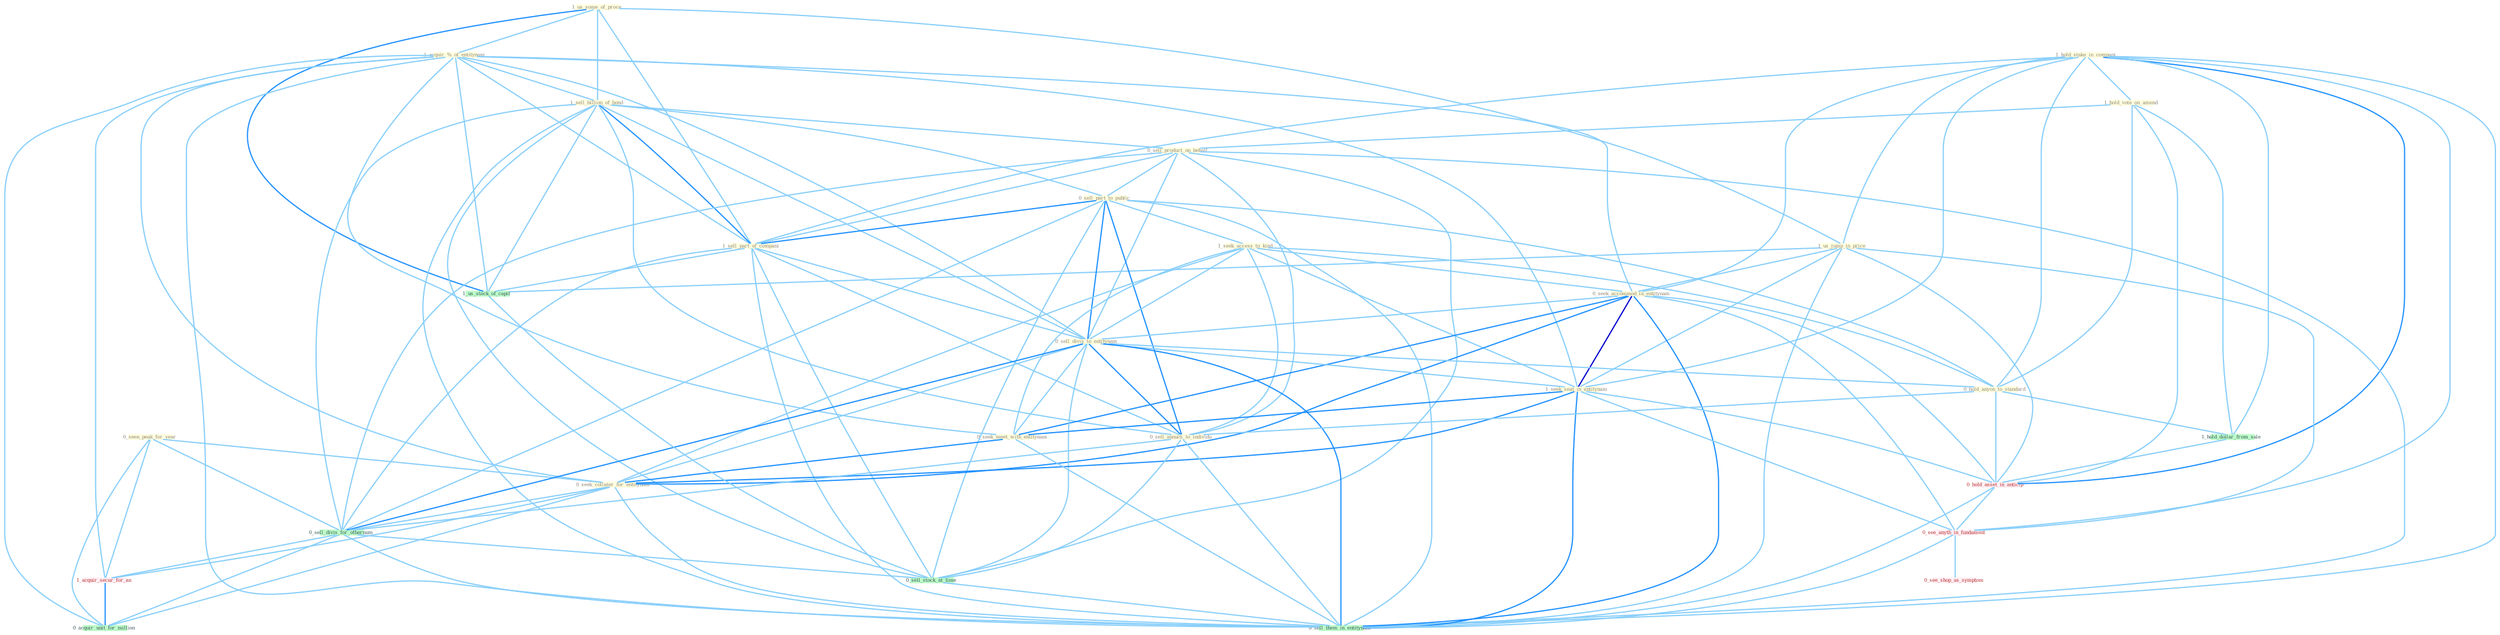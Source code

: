 Graph G{ 
    node
    [shape=polygon,style=filled,width=.5,height=.06,color="#BDFCC9",fixedsize=true,fontsize=4,
    fontcolor="#2f4f4f"];
    {node
    [color="#ffffe0", fontcolor="#8b7d6b"] "1_us_some_of_proce " "1_acquir_%_of_entitynam " "1_hold_stake_in_compani " "1_hold_vote_on_amend " "1_sell_billion_of_bond " "0_sell_product_on_behalf " "1_us_jump_in_price " "0_seen_peak_for_year " "0_sell_part_to_public " "1_sell_part_of_compani " "1_seek_access_to_kind " "0_seek_accommod_in_entitynam " "0_sell_divis_to_entitynam " "1_seek_seat_in_entitynam " "0_seek_meet_with_entitynam " "0_hold_anyon_to_standard " "0_sell_annuiti_to_individu " "0_seek_collater_for_entitynam "}
{node [color="#fff0f5", fontcolor="#b22222"] "1_acquir_secur_for_an " "0_hold_asset_in_anticip " "0_see_anyth_in_fundament " "0_see_shop_as_symptom "}
edge [color="#B0E2FF"];

	"1_us_some_of_proce " -- "1_acquir_%_of_entitynam " [w="1", color="#87cefa" ];
	"1_us_some_of_proce " -- "1_sell_billion_of_bond " [w="1", color="#87cefa" ];
	"1_us_some_of_proce " -- "1_us_jump_in_price " [w="1", color="#87cefa" ];
	"1_us_some_of_proce " -- "1_sell_part_of_compani " [w="1", color="#87cefa" ];
	"1_us_some_of_proce " -- "1_us_stock_of_capit " [w="2", color="#1e90ff" , len=0.8];
	"1_acquir_%_of_entitynam " -- "1_sell_billion_of_bond " [w="1", color="#87cefa" ];
	"1_acquir_%_of_entitynam " -- "1_sell_part_of_compani " [w="1", color="#87cefa" ];
	"1_acquir_%_of_entitynam " -- "0_seek_accommod_in_entitynam " [w="1", color="#87cefa" ];
	"1_acquir_%_of_entitynam " -- "0_sell_divis_to_entitynam " [w="1", color="#87cefa" ];
	"1_acquir_%_of_entitynam " -- "1_seek_seat_in_entitynam " [w="1", color="#87cefa" ];
	"1_acquir_%_of_entitynam " -- "0_seek_meet_with_entitynam " [w="1", color="#87cefa" ];
	"1_acquir_%_of_entitynam " -- "0_seek_collater_for_entitynam " [w="1", color="#87cefa" ];
	"1_acquir_%_of_entitynam " -- "1_acquir_secur_for_an " [w="1", color="#87cefa" ];
	"1_acquir_%_of_entitynam " -- "1_us_stock_of_capit " [w="1", color="#87cefa" ];
	"1_acquir_%_of_entitynam " -- "0_acquir_unit_for_million " [w="1", color="#87cefa" ];
	"1_acquir_%_of_entitynam " -- "0_sell_them_in_entitynam " [w="1", color="#87cefa" ];
	"1_hold_stake_in_compani " -- "1_hold_vote_on_amend " [w="1", color="#87cefa" ];
	"1_hold_stake_in_compani " -- "1_us_jump_in_price " [w="1", color="#87cefa" ];
	"1_hold_stake_in_compani " -- "1_sell_part_of_compani " [w="1", color="#87cefa" ];
	"1_hold_stake_in_compani " -- "0_seek_accommod_in_entitynam " [w="1", color="#87cefa" ];
	"1_hold_stake_in_compani " -- "1_seek_seat_in_entitynam " [w="1", color="#87cefa" ];
	"1_hold_stake_in_compani " -- "0_hold_anyon_to_standard " [w="1", color="#87cefa" ];
	"1_hold_stake_in_compani " -- "1_hold_dollar_from_sale " [w="1", color="#87cefa" ];
	"1_hold_stake_in_compani " -- "0_hold_asset_in_anticip " [w="2", color="#1e90ff" , len=0.8];
	"1_hold_stake_in_compani " -- "0_see_anyth_in_fundament " [w="1", color="#87cefa" ];
	"1_hold_stake_in_compani " -- "0_sell_them_in_entitynam " [w="1", color="#87cefa" ];
	"1_hold_vote_on_amend " -- "0_sell_product_on_behalf " [w="1", color="#87cefa" ];
	"1_hold_vote_on_amend " -- "0_hold_anyon_to_standard " [w="1", color="#87cefa" ];
	"1_hold_vote_on_amend " -- "1_hold_dollar_from_sale " [w="1", color="#87cefa" ];
	"1_hold_vote_on_amend " -- "0_hold_asset_in_anticip " [w="1", color="#87cefa" ];
	"1_sell_billion_of_bond " -- "0_sell_product_on_behalf " [w="1", color="#87cefa" ];
	"1_sell_billion_of_bond " -- "0_sell_part_to_public " [w="1", color="#87cefa" ];
	"1_sell_billion_of_bond " -- "1_sell_part_of_compani " [w="2", color="#1e90ff" , len=0.8];
	"1_sell_billion_of_bond " -- "0_sell_divis_to_entitynam " [w="1", color="#87cefa" ];
	"1_sell_billion_of_bond " -- "0_sell_annuiti_to_individu " [w="1", color="#87cefa" ];
	"1_sell_billion_of_bond " -- "0_sell_divis_for_othernum " [w="1", color="#87cefa" ];
	"1_sell_billion_of_bond " -- "1_us_stock_of_capit " [w="1", color="#87cefa" ];
	"1_sell_billion_of_bond " -- "0_sell_stock_at_time " [w="1", color="#87cefa" ];
	"1_sell_billion_of_bond " -- "0_sell_them_in_entitynam " [w="1", color="#87cefa" ];
	"0_sell_product_on_behalf " -- "0_sell_part_to_public " [w="1", color="#87cefa" ];
	"0_sell_product_on_behalf " -- "1_sell_part_of_compani " [w="1", color="#87cefa" ];
	"0_sell_product_on_behalf " -- "0_sell_divis_to_entitynam " [w="1", color="#87cefa" ];
	"0_sell_product_on_behalf " -- "0_sell_annuiti_to_individu " [w="1", color="#87cefa" ];
	"0_sell_product_on_behalf " -- "0_sell_divis_for_othernum " [w="1", color="#87cefa" ];
	"0_sell_product_on_behalf " -- "0_sell_stock_at_time " [w="1", color="#87cefa" ];
	"0_sell_product_on_behalf " -- "0_sell_them_in_entitynam " [w="1", color="#87cefa" ];
	"1_us_jump_in_price " -- "0_seek_accommod_in_entitynam " [w="1", color="#87cefa" ];
	"1_us_jump_in_price " -- "1_seek_seat_in_entitynam " [w="1", color="#87cefa" ];
	"1_us_jump_in_price " -- "1_us_stock_of_capit " [w="1", color="#87cefa" ];
	"1_us_jump_in_price " -- "0_hold_asset_in_anticip " [w="1", color="#87cefa" ];
	"1_us_jump_in_price " -- "0_see_anyth_in_fundament " [w="1", color="#87cefa" ];
	"1_us_jump_in_price " -- "0_sell_them_in_entitynam " [w="1", color="#87cefa" ];
	"0_seen_peak_for_year " -- "0_seek_collater_for_entitynam " [w="1", color="#87cefa" ];
	"0_seen_peak_for_year " -- "0_sell_divis_for_othernum " [w="1", color="#87cefa" ];
	"0_seen_peak_for_year " -- "1_acquir_secur_for_an " [w="1", color="#87cefa" ];
	"0_seen_peak_for_year " -- "0_acquir_unit_for_million " [w="1", color="#87cefa" ];
	"0_sell_part_to_public " -- "1_sell_part_of_compani " [w="2", color="#1e90ff" , len=0.8];
	"0_sell_part_to_public " -- "1_seek_access_to_kind " [w="1", color="#87cefa" ];
	"0_sell_part_to_public " -- "0_sell_divis_to_entitynam " [w="2", color="#1e90ff" , len=0.8];
	"0_sell_part_to_public " -- "0_hold_anyon_to_standard " [w="1", color="#87cefa" ];
	"0_sell_part_to_public " -- "0_sell_annuiti_to_individu " [w="2", color="#1e90ff" , len=0.8];
	"0_sell_part_to_public " -- "0_sell_divis_for_othernum " [w="1", color="#87cefa" ];
	"0_sell_part_to_public " -- "0_sell_stock_at_time " [w="1", color="#87cefa" ];
	"0_sell_part_to_public " -- "0_sell_them_in_entitynam " [w="1", color="#87cefa" ];
	"1_sell_part_of_compani " -- "0_sell_divis_to_entitynam " [w="1", color="#87cefa" ];
	"1_sell_part_of_compani " -- "0_sell_annuiti_to_individu " [w="1", color="#87cefa" ];
	"1_sell_part_of_compani " -- "0_sell_divis_for_othernum " [w="1", color="#87cefa" ];
	"1_sell_part_of_compani " -- "1_us_stock_of_capit " [w="1", color="#87cefa" ];
	"1_sell_part_of_compani " -- "0_sell_stock_at_time " [w="1", color="#87cefa" ];
	"1_sell_part_of_compani " -- "0_sell_them_in_entitynam " [w="1", color="#87cefa" ];
	"1_seek_access_to_kind " -- "0_seek_accommod_in_entitynam " [w="1", color="#87cefa" ];
	"1_seek_access_to_kind " -- "0_sell_divis_to_entitynam " [w="1", color="#87cefa" ];
	"1_seek_access_to_kind " -- "1_seek_seat_in_entitynam " [w="1", color="#87cefa" ];
	"1_seek_access_to_kind " -- "0_seek_meet_with_entitynam " [w="1", color="#87cefa" ];
	"1_seek_access_to_kind " -- "0_hold_anyon_to_standard " [w="1", color="#87cefa" ];
	"1_seek_access_to_kind " -- "0_sell_annuiti_to_individu " [w="1", color="#87cefa" ];
	"1_seek_access_to_kind " -- "0_seek_collater_for_entitynam " [w="1", color="#87cefa" ];
	"0_seek_accommod_in_entitynam " -- "0_sell_divis_to_entitynam " [w="1", color="#87cefa" ];
	"0_seek_accommod_in_entitynam " -- "1_seek_seat_in_entitynam " [w="3", color="#0000cd" , len=0.6];
	"0_seek_accommod_in_entitynam " -- "0_seek_meet_with_entitynam " [w="2", color="#1e90ff" , len=0.8];
	"0_seek_accommod_in_entitynam " -- "0_seek_collater_for_entitynam " [w="2", color="#1e90ff" , len=0.8];
	"0_seek_accommod_in_entitynam " -- "0_hold_asset_in_anticip " [w="1", color="#87cefa" ];
	"0_seek_accommod_in_entitynam " -- "0_see_anyth_in_fundament " [w="1", color="#87cefa" ];
	"0_seek_accommod_in_entitynam " -- "0_sell_them_in_entitynam " [w="2", color="#1e90ff" , len=0.8];
	"0_sell_divis_to_entitynam " -- "1_seek_seat_in_entitynam " [w="1", color="#87cefa" ];
	"0_sell_divis_to_entitynam " -- "0_seek_meet_with_entitynam " [w="1", color="#87cefa" ];
	"0_sell_divis_to_entitynam " -- "0_hold_anyon_to_standard " [w="1", color="#87cefa" ];
	"0_sell_divis_to_entitynam " -- "0_sell_annuiti_to_individu " [w="2", color="#1e90ff" , len=0.8];
	"0_sell_divis_to_entitynam " -- "0_seek_collater_for_entitynam " [w="1", color="#87cefa" ];
	"0_sell_divis_to_entitynam " -- "0_sell_divis_for_othernum " [w="2", color="#1e90ff" , len=0.8];
	"0_sell_divis_to_entitynam " -- "0_sell_stock_at_time " [w="1", color="#87cefa" ];
	"0_sell_divis_to_entitynam " -- "0_sell_them_in_entitynam " [w="2", color="#1e90ff" , len=0.8];
	"1_seek_seat_in_entitynam " -- "0_seek_meet_with_entitynam " [w="2", color="#1e90ff" , len=0.8];
	"1_seek_seat_in_entitynam " -- "0_seek_collater_for_entitynam " [w="2", color="#1e90ff" , len=0.8];
	"1_seek_seat_in_entitynam " -- "0_hold_asset_in_anticip " [w="1", color="#87cefa" ];
	"1_seek_seat_in_entitynam " -- "0_see_anyth_in_fundament " [w="1", color="#87cefa" ];
	"1_seek_seat_in_entitynam " -- "0_sell_them_in_entitynam " [w="2", color="#1e90ff" , len=0.8];
	"0_seek_meet_with_entitynam " -- "0_seek_collater_for_entitynam " [w="2", color="#1e90ff" , len=0.8];
	"0_seek_meet_with_entitynam " -- "0_sell_them_in_entitynam " [w="1", color="#87cefa" ];
	"0_hold_anyon_to_standard " -- "0_sell_annuiti_to_individu " [w="1", color="#87cefa" ];
	"0_hold_anyon_to_standard " -- "1_hold_dollar_from_sale " [w="1", color="#87cefa" ];
	"0_hold_anyon_to_standard " -- "0_hold_asset_in_anticip " [w="1", color="#87cefa" ];
	"0_sell_annuiti_to_individu " -- "0_sell_divis_for_othernum " [w="1", color="#87cefa" ];
	"0_sell_annuiti_to_individu " -- "0_sell_stock_at_time " [w="1", color="#87cefa" ];
	"0_sell_annuiti_to_individu " -- "0_sell_them_in_entitynam " [w="1", color="#87cefa" ];
	"0_seek_collater_for_entitynam " -- "0_sell_divis_for_othernum " [w="1", color="#87cefa" ];
	"0_seek_collater_for_entitynam " -- "1_acquir_secur_for_an " [w="1", color="#87cefa" ];
	"0_seek_collater_for_entitynam " -- "0_acquir_unit_for_million " [w="1", color="#87cefa" ];
	"0_seek_collater_for_entitynam " -- "0_sell_them_in_entitynam " [w="1", color="#87cefa" ];
	"0_sell_divis_for_othernum " -- "1_acquir_secur_for_an " [w="1", color="#87cefa" ];
	"0_sell_divis_for_othernum " -- "0_sell_stock_at_time " [w="1", color="#87cefa" ];
	"0_sell_divis_for_othernum " -- "0_acquir_unit_for_million " [w="1", color="#87cefa" ];
	"0_sell_divis_for_othernum " -- "0_sell_them_in_entitynam " [w="1", color="#87cefa" ];
	"1_acquir_secur_for_an " -- "0_acquir_unit_for_million " [w="2", color="#1e90ff" , len=0.8];
	"1_us_stock_of_capit " -- "0_sell_stock_at_time " [w="1", color="#87cefa" ];
	"1_hold_dollar_from_sale " -- "0_hold_asset_in_anticip " [w="1", color="#87cefa" ];
	"0_hold_asset_in_anticip " -- "0_see_anyth_in_fundament " [w="1", color="#87cefa" ];
	"0_hold_asset_in_anticip " -- "0_sell_them_in_entitynam " [w="1", color="#87cefa" ];
	"0_sell_stock_at_time " -- "0_sell_them_in_entitynam " [w="1", color="#87cefa" ];
	"0_see_anyth_in_fundament " -- "0_see_shop_as_symptom " [w="1", color="#87cefa" ];
	"0_see_anyth_in_fundament " -- "0_sell_them_in_entitynam " [w="1", color="#87cefa" ];
}